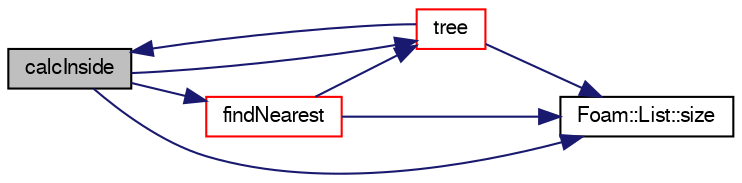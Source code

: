 digraph "calcInside"
{
  bgcolor="transparent";
  edge [fontname="FreeSans",fontsize="10",labelfontname="FreeSans",labelfontsize="10"];
  node [fontname="FreeSans",fontsize="10",shape=record];
  rankdir="LR";
  Node242 [label="calcInside",height=0.2,width=0.4,color="black", fillcolor="grey75", style="filled", fontcolor="black"];
  Node242 -> Node243 [color="midnightblue",fontsize="10",style="solid",fontname="FreeSans"];
  Node243 [label="findNearest",height=0.2,width=0.4,color="red",URL="$a25530.html#af5a3600f2733be5044e5a922676eb346"];
  Node243 -> Node246 [color="midnightblue",fontsize="10",style="solid",fontname="FreeSans"];
  Node246 [label="tree",height=0.2,width=0.4,color="red",URL="$a25530.html#a6d01bb33aa711bf96f61eba9aa236e80",tooltip="Demand driven construction of the octree. "];
  Node246 -> Node242 [color="midnightblue",fontsize="10",style="solid",fontname="FreeSans"];
  Node246 -> Node265 [color="midnightblue",fontsize="10",style="solid",fontname="FreeSans"];
  Node265 [label="Foam::List::size",height=0.2,width=0.4,color="black",URL="$a25694.html#a8a5f6fa29bd4b500caf186f60245b384",tooltip="Override size to be inconsistent with allocated storage. "];
  Node243 -> Node265 [color="midnightblue",fontsize="10",style="solid",fontname="FreeSans"];
  Node242 -> Node265 [color="midnightblue",fontsize="10",style="solid",fontname="FreeSans"];
  Node242 -> Node246 [color="midnightblue",fontsize="10",style="solid",fontname="FreeSans"];
}
